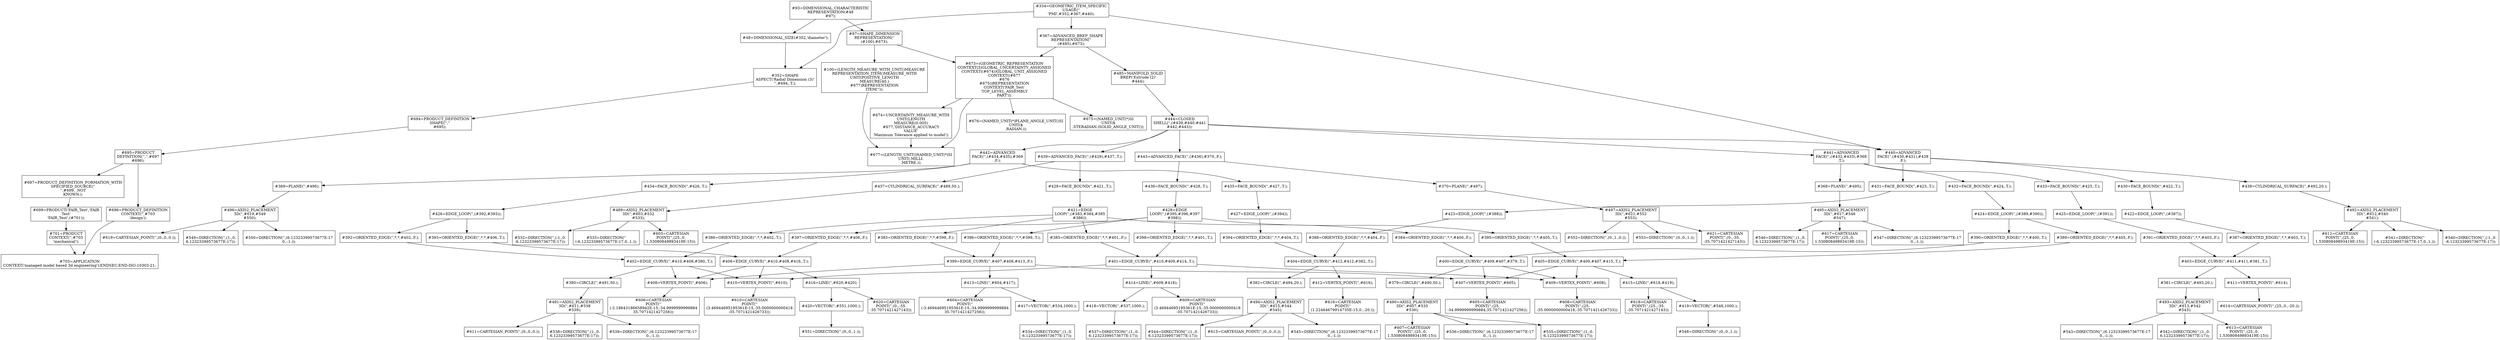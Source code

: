 digraph {
  "97" [label="#97=SHAPE_DIMENSION
REPRESENTATION(''
(#100),#673);", shape="rectangle"];
  "694" [label="#694=PRODUCT_DEFINITION
SHAPE('',''
#695);", shape="rectangle"];
  "422" [label="#422=EDGE_LOOP('',(#387));", shape="rectangle"];
  "427" [label="#427=EDGE_LOOP('',(#394));", shape="rectangle"];
  "604" [label="#604=CARTESIAN
POINT(''
(-3.46944695195361E-15,-34.9999999999884
35.7071421427256));", shape="rectangle"];
  "352" [label="
#352=SHAPE
ASPECT('Radial Dimension (3)'
'',#694,.T.);", shape="rectangle"];
  "417" [label="#417=VECTOR('',#534,1000.);", shape="rectangle"];
  "400" [label="#400=EDGE_CURVE('',#409,#407,#379,.T.);", shape="rectangle"];
  "379" [label="#379=CIRCLE('',#490,50.);", shape="rectangle"];
  "414" [label="#414=LINE('',#609,#418);", shape="rectangle"];
  "496" [label="#496=AXIS2_PLACEMENT
3D('',#619,#549
#550);", shape="rectangle"];
  "619" [label="#619=CARTESIAN_POINT('',(0.,0.,0.));", shape="rectangle"];
  "439" [label="#439=ADVANCED_FACE('',(#429),#437,.T.);", shape="rectangle"];
  "436" [label="#436=FACE_BOUND('',#428,.T.);", shape="rectangle"];
  "389" [label="#389=ORIENTED_EDGE('',*,*,#405,.F.);", shape="rectangle"];
  "367" [label="
#367=ADVANCED_BREP_SHAPE
REPRESENTATION(''
(#485),#673);", shape="rectangle"];
  "609" [label="#609=CARTESIAN
POINT(''
(3.46944695195361E-15,-35.0000000000418
-35.7071421426733));", shape="rectangle"];
  "618" [label="#618=CARTESIAN
POINT('',(25.,-35.
-35.7071421427143));", shape="rectangle"];
  "485" [label="#485=MANIFOLD_SOLID
BREP('Extrude (2)'
#444);", shape="rectangle"];
  "434" [label="#434=FACE_BOUND('',#426,.T.);", shape="rectangle"];
  "397" [label="#397=ORIENTED_EDGE('',*,*,#406,.F.);", shape="rectangle"];
  "430" [label="#430=FACE_BOUND('',#422,.T.);", shape="rectangle"];
  "387" [label="#387=ORIENTED_EDGE('',*,*,#403,.T.);", shape="rectangle"];
  "424" [label="#424=EDGE_LOOP('',(#389,#390));", shape="rectangle"];
  "48" [label="#48=DIMENSIONAL_SIZE(#352,'diameter');", shape="rectangle"];
  "404" [label="#404=EDGE_CURVE('',#412,#412,#382,.T.);", shape="rectangle"];
  "535" [label="
#535=DIRECTION('',(1.,0.
6.12323399573677E-17));", shape="rectangle"];
  "384" [label="#384=ORIENTED_EDGE('',*,*,#400,.F.);", shape="rectangle"];
  "415" [label="#415=LINE('',#618,#419);", shape="rectangle"];
  "613" [label="#613=CARTESIAN
POINT('',(25.,0.
1.53080849893419E-15));", shape="rectangle"];
  "440" [label="#440=ADVANCED
FACE('',(#430,#431),#438
.F.);", shape="rectangle"];
  "533" [label="
#533=DIRECTION(''
(-6.12323399573677E-17,0.,1.));", shape="rectangle"];
  "548" [label="#548=DIRECTION('',(0.,0.,1.));", shape="rectangle"];
  "401" [label="#401=EDGE_CURVE('',#410,#409,#414,.T.);", shape="rectangle"];
  "388" [label="#388=ORIENTED_EDGE('',*,*,#404,.F.);", shape="rectangle"];
  "537" [label="
#537=DIRECTION('',(1.,0.
6.12323399573677E-17));", shape="rectangle"];
  "607" [label="#607=CARTESIAN
POINT('',(25.,0.
1.53080849893419E-15));", shape="rectangle"];
  "492" [label="#492=AXIS2_PLACEMENT
3D('',#612,#540
#541);", shape="rectangle"];
  "701" [label="#701=PRODUCT
CONTEXT('',#703
'mechanical');", shape="rectangle"];
  "549" [label="
#549=DIRECTION('',(1.,0.
6.12323399573677E-17));", shape="rectangle"];
  "605" [label="#605=CARTESIAN
POINT('',(25.
-34.9999999999884,35.7071421427256));", shape="rectangle"];
  "412" [label="#412=VERTEX_POINT('',#616);", shape="rectangle"];
  "393" [label="#393=ORIENTED_EDGE('',*,*,#406,.T.);", shape="rectangle"];
  "546" [label="
#546=DIRECTION('',(1.,0.
6.12323399573677E-17));", shape="rectangle"];
  "490" [label="#490=AXIS2_PLACEMENT
3D('',#607,#535
#536);", shape="rectangle"];
  "100" [label="
#100=(LENGTH_MEASURE_WITH_UNIT()MEASURE
REPRESENTATION_ITEM()MEASURE_WITH
UNIT(POSITIVE_LENGTH
MEASURE(40.)
#677)REPRESENTATION
ITEM(''));", shape="rectangle"];
  "429" [label="#429=FACE_BOUND('',#421,.T.);", shape="rectangle"];
  "405" [label="#405=EDGE_CURVE('',#409,#407,#415,.T.);", shape="rectangle"];
  "621" [label="#621=CARTESIAN
POINT('',(0.,-35.
-35.7071421427143));", shape="rectangle"];
  "435" [label="#435=FACE_BOUND('',#427,.T.);", shape="rectangle"];
  "612" [label="#612=CARTESIAN
POINT('',(25.,0.
1.53080849893419E-15));", shape="rectangle"];
  "410" [label="#410=VERTEX_POINT('',#610);", shape="rectangle"];
  "423" [label="#423=EDGE_LOOP('',(#388));", shape="rectangle"];
  "402" [label="#402=EDGE_CURVE('',#410,#408,#380,.T.);", shape="rectangle"];
  "407" [label="#407=VERTEX_POINT('',#605);", shape="rectangle"];
  "369" [label="#369=PLANE('',#496);", shape="rectangle"];
  "399" [label="#399=EDGE_CURVE('',#407,#408,#413,.F.);", shape="rectangle"];
  "552" [label="#552=DIRECTION('',(0.,1.,0.));", shape="rectangle"];
  "673" [label="
#673=(GEOMETRIC_REPRESENTATION
CONTEXT(3)GLOBAL_UNCERTAINTY_ASSIGNED
CONTEXT((#674))GLOBAL_UNIT_ASSIGNED
CONTEXT((#677
#676
#675))REPRESENTATION
CONTEXT('FAIR_Test'
'TOP_LEVEL_ASSEMBLY
PART'));", shape="rectangle"];
  "494" [label="#494=AXIS2_PLACEMENT
3D('',#615,#544
#545);", shape="rectangle"];
  "431" [label="#431=FACE_BOUND('',#423,.T.);", shape="rectangle"];
  "541" [label="
#541=DIRECTION(''
(-6.12323399573677E-17,0.,1.));", shape="rectangle"];
  "395" [label="#395=ORIENTED_EDGE('',*,*,#405,.T.);", shape="rectangle"];
  "611" [label="#611=CARTESIAN_POINT('',(0.,0.,0.));", shape="rectangle"];
  "421" [label="#421=EDGE
LOOP('',(#383,#384,#385
#386));", shape="rectangle"];
  "703" [label="
#703=APPLICATION
CONTEXT('managed model based 3d engineering');ENDSEC;END-ISO-10303-21;", shape="rectangle"];
  "696" [label="#696=PRODUCT_DEFINITION
CONTEXT('',#703
'design');", shape="rectangle"];
  "370" [label="#370=PLANE('',#497);", shape="rectangle"];
  "443" [label="#443=ADVANCED_FACE('',(#436),#370,.F.);", shape="rectangle"];
  "545" [label="
#545=DIRECTION('',(6.12323399573677E-17
0.,-1.));", shape="rectangle"];
  "540" [label="
#540=DIRECTION('',(-1.,0.
-6.12323399573677E-17));", shape="rectangle"];
  "553" [label="#553=DIRECTION('',(0.,0.,1.));", shape="rectangle"];
  "677" [label="
#677=(LENGTH_UNIT()NAMED_UNIT(*)SI
UNIT(.MILLI.
.METRE.));", shape="rectangle"];
  "413" [label="#413=LINE('',#604,#417);", shape="rectangle"];
  "368" [label="#368=PLANE('',#495);", shape="rectangle"];
  "382" [label="#382=CIRCLE('',#494,20.);", shape="rectangle"];
  "676" [label="
#676=(NAMED_UNIT(*)PLANE_ANGLE_UNIT()SI
UNIT($
.RADIAN.));", shape="rectangle"];
  "385" [label="#385=ORIENTED_EDGE('',*,*,#401,.F.);", shape="rectangle"];
  "550" [label="
#550=DIRECTION('',(6.12323399573677E-17
0.,-1.));", shape="rectangle"];
  "428" [label="#428=EDGE
LOOP('',(#395,#396,#397
#398));", shape="rectangle"];
  "491" [label="#491=AXIS2_PLACEMENT
3D('',#611,#538
#539);", shape="rectangle"];
  "699" [label="#699=PRODUCT('FAIR_Test','FAIR
Test'
'FAIR_Test',(#701));", shape="rectangle"];
  "406" [label="#406=EDGE_CURVE('',#410,#408,#416,.T.);", shape="rectangle"];
  "432" [label="#432=FACE_BOUND('',#424,.T.);", shape="rectangle"];
  "544" [label="
#544=DIRECTION('',(1.,0.
6.12323399573677E-17));", shape="rectangle"];
  "551" [label="#551=DIRECTION('',(0.,0.,1.));", shape="rectangle"];
  "93" [label="
#93=DIMENSIONAL_CHARACTERISTIC
REPRESENTATION(#48
#97);", shape="rectangle"];
  "675" [label="#675=(NAMED_UNIT(*)SI
UNIT($
.STERADIAN.)SOLID_ANGLE_UNIT());", shape="rectangle"];
  "420" [label="#420=VECTOR('',#551,1000.);", shape="rectangle"];
  "383" [label="#383=ORIENTED_EDGE('',*,*,#399,.F.);", shape="rectangle"];
  "391" [label="#391=ORIENTED_EDGE('',*,*,#403,.F.);", shape="rectangle"];
  "610" [label="#610=CARTESIAN
POINT(''
(3.46944695195361E-15,-35.0000000000418
-35.7071421426733));", shape="rectangle"];
  "674" [label="
#674=UNCERTAINTY_MEASURE_WITH
UNIT(LENGTH
MEASURE(0.005)
#677,'DISTANCE_ACCURACY
VALUE'
'Maximum Tolerance applied to model');", shape="rectangle"];
  "381" [label="#381=CIRCLE('',#493,20.);", shape="rectangle"];
  "425" [label="#425=EDGE_LOOP('',(#391));", shape="rectangle"];
  "493" [label="#493=AXIS2_PLACEMENT
3D('',#613,#542
#543);", shape="rectangle"];
  "543" [label="
#543=DIRECTION('',(6.12323399573677E-17
0.,-1.));", shape="rectangle"];
  "437" [label="#437=CYLINDRICAL_SURFACE('',#489,50.);", shape="rectangle"];
  "608" [label="#608=CARTESIAN
POINT('',(25.
-35.0000000000418,-35.7071421426733));", shape="rectangle"];
  "408" [label="#408=VERTEX_POINT('',#606);", shape="rectangle"];
  "614" [label="#614=CARTESIAN_POINT('',(25.,0.,-20.));", shape="rectangle"];
  "534" [label="
#534=DIRECTION('',(1.,0.
6.12323399573677E-17));", shape="rectangle"];
  "497" [label="#497=AXIS2_PLACEMENT
3D('',#621,#552
#553);", shape="rectangle"];
  "495" [label="#495=AXIS2_PLACEMENT
3D('',#617,#546
#547);", shape="rectangle"];
  "390" [label="#390=ORIENTED_EDGE('',*,*,#400,.T.);", shape="rectangle"];
  "433" [label="#433=FACE_BOUND('',#425,.T.);", shape="rectangle"];
  "334" [label="#334=GEOMETRIC_ITEM_SPECIFIC
USAGE(''
'PMI',#352,#367,#440);", shape="rectangle"];
  "398" [label="#398=ORIENTED_EDGE('',*,*,#401,.T.);", shape="rectangle"];
  "617" [label="#617=CARTESIAN
POINT('',(25.,0.
1.53080849893419E-15));", shape="rectangle"];
  "419" [label="#419=VECTOR('',#548,1000.);", shape="rectangle"];
  "441" [label="#441=ADVANCED
FACE('',(#432,#433),#368
.T.);", shape="rectangle"];
  "603" [label="#603=CARTESIAN
POINT('',(25.,0.
1.53080849893419E-15));", shape="rectangle"];
  "426" [label="#426=EDGE_LOOP('',(#392,#393));", shape="rectangle"];
  "442" [label="#442=ADVANCED
FACE('',(#434,#435),#369
.F.);", shape="rectangle"];
  "542" [label="
#542=DIRECTION('',(1.,0.
6.12323399573677E-17));", shape="rectangle"];
  "697" [label="
#697=PRODUCT_DEFINITION_FORMATION_WITH
SPECIFIED_SOURCE(''
'',#699, .NOT
KNOWN.);", shape="rectangle"];
  "606" [label="#606=CARTESIAN
POINT(''
(-2.18643186658942E-15,-34.9999999999884
35.7071421427256));", shape="rectangle"];
  "538" [label="
#538=DIRECTION('',(1.,0.
6.12323399573677E-17));", shape="rectangle"];
  "616" [label="#616=CARTESIAN
POINT(''
(1.22464679914735E-15,0.,-20.));", shape="rectangle"];
  "418" [label="#418=VECTOR('',#537,1000.);", shape="rectangle"];
  "380" [label="#380=CIRCLE('',#491,50.);", shape="rectangle"];
  "695" [label="#695=PRODUCT
DEFINITION('','',#697
#696);", shape="rectangle"];
  "620" [label="#620=CARTESIAN
POINT('',(0.,-35.
-35.7071421427143));", shape="rectangle"];
  "489" [label="#489=AXIS2_PLACEMENT
3D('',#603,#532
#533);", shape="rectangle"];
  "615" [label="#615=CARTESIAN_POINT('',(0.,0.,0.));", shape="rectangle"];
  "547" [label="
#547=DIRECTION('',(6.12323399573677E-17
0.,-1.));", shape="rectangle"];
  "394" [label="#394=ORIENTED_EDGE('',*,*,#404,.T.);", shape="rectangle"];
  "416" [label="#416=LINE('',#620,#420);", shape="rectangle"];
  "532" [label="
#532=DIRECTION('',(-1.,0.
-6.12323399573677E-17));", shape="rectangle"];
  "444" [label="#444=CLOSED
SHELL('',(#439,#440,#441
#442,#443));", shape="rectangle"];
  "411" [label="#411=VERTEX_POINT('',#614);", shape="rectangle"];
  "386" [label="#386=ORIENTED_EDGE('',*,*,#402,.T.);", shape="rectangle"];
  "409" [label="#409=VERTEX_POINT('',#608);", shape="rectangle"];
  "403" [label="#403=EDGE_CURVE('',#411,#411,#381,.T.);", shape="rectangle"];
  "539" [label="
#539=DIRECTION('',(6.12323399573677E-17
0.,-1.));", shape="rectangle"];
  "396" [label="#396=ORIENTED_EDGE('',*,*,#399,.T.);", shape="rectangle"];
  "392" [label="#392=ORIENTED_EDGE('',*,*,#402,.F.);", shape="rectangle"];
  "438" [label="#438=CYLINDRICAL_SURFACE('',#492,20.);", shape="rectangle"];
  "536" [label="
#536=DIRECTION('',(6.12323399573677E-17
0.,-1.));", shape="rectangle"];
  "93" -> "48";
  "93" -> "97";
  "334" -> "352";
  "334" -> "367";
  "334" -> "440";
  "48" -> "352";
  "97" -> "100";
  "97" -> "673";
  "352" -> "694";
  "367" -> "485";
  "367" -> "673";
  "440" -> "430";
  "440" -> "431";
  "440" -> "438";
  "100" -> "677";
  "673" -> "674";
  "673" -> "675";
  "673" -> "676";
  "673" -> "677";
  "694" -> "695";
  "485" -> "444";
  "430" -> "422";
  "431" -> "423";
  "438" -> "492";
  "674" -> "677";
  "695" -> "696";
  "695" -> "697";
  "444" -> "439";
  "444" -> "440";
  "444" -> "441";
  "444" -> "442";
  "444" -> "443";
  "422" -> "387";
  "423" -> "388";
  "492" -> "540";
  "492" -> "541";
  "492" -> "612";
  "696" -> "703";
  "697" -> "699";
  "439" -> "429";
  "439" -> "437";
  "441" -> "368";
  "441" -> "432";
  "441" -> "433";
  "442" -> "369";
  "442" -> "434";
  "442" -> "435";
  "443" -> "370";
  "443" -> "436";
  "387" -> "403";
  "388" -> "404";
  "699" -> "701";
  "429" -> "421";
  "437" -> "489";
  "368" -> "495";
  "432" -> "424";
  "433" -> "425";
  "369" -> "496";
  "434" -> "426";
  "435" -> "427";
  "370" -> "497";
  "436" -> "428";
  "403" -> "381";
  "403" -> "411";
  "404" -> "382";
  "404" -> "412";
  "701" -> "703";
  "421" -> "383";
  "421" -> "384";
  "421" -> "385";
  "421" -> "386";
  "489" -> "532";
  "489" -> "533";
  "489" -> "603";
  "495" -> "546";
  "495" -> "547";
  "495" -> "617";
  "424" -> "389";
  "424" -> "390";
  "425" -> "391";
  "496" -> "549";
  "496" -> "550";
  "496" -> "619";
  "426" -> "392";
  "426" -> "393";
  "427" -> "394";
  "497" -> "552";
  "497" -> "553";
  "497" -> "621";
  "428" -> "395";
  "428" -> "396";
  "428" -> "397";
  "428" -> "398";
  "381" -> "493";
  "411" -> "614";
  "382" -> "494";
  "412" -> "616";
  "383" -> "399";
  "384" -> "400";
  "385" -> "401";
  "386" -> "402";
  "389" -> "405";
  "390" -> "400";
  "391" -> "403";
  "392" -> "402";
  "393" -> "406";
  "394" -> "404";
  "395" -> "405";
  "396" -> "399";
  "397" -> "406";
  "398" -> "401";
  "493" -> "542";
  "493" -> "543";
  "493" -> "613";
  "494" -> "544";
  "494" -> "545";
  "494" -> "615";
  "399" -> "407";
  "399" -> "408";
  "399" -> "413";
  "400" -> "379";
  "400" -> "407";
  "400" -> "409";
  "401" -> "409";
  "401" -> "410";
  "401" -> "414";
  "402" -> "380";
  "402" -> "408";
  "402" -> "410";
  "405" -> "407";
  "405" -> "409";
  "405" -> "415";
  "406" -> "408";
  "406" -> "410";
  "406" -> "416";
  "407" -> "605";
  "408" -> "606";
  "413" -> "417";
  "413" -> "604";
  "379" -> "490";
  "409" -> "608";
  "410" -> "610";
  "414" -> "418";
  "414" -> "609";
  "380" -> "491";
  "415" -> "419";
  "415" -> "618";
  "416" -> "420";
  "416" -> "620";
  "417" -> "534";
  "490" -> "535";
  "490" -> "536";
  "490" -> "607";
  "418" -> "537";
  "491" -> "538";
  "491" -> "539";
  "491" -> "611";
  "419" -> "548";
  "420" -> "551";
}
